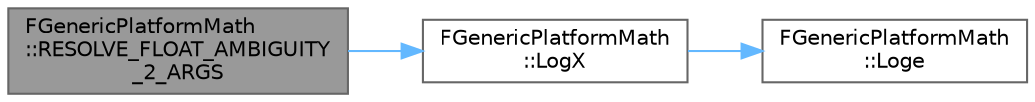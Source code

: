 digraph "FGenericPlatformMath::RESOLVE_FLOAT_AMBIGUITY_2_ARGS"
{
 // INTERACTIVE_SVG=YES
 // LATEX_PDF_SIZE
  bgcolor="transparent";
  edge [fontname=Helvetica,fontsize=10,labelfontname=Helvetica,labelfontsize=10];
  node [fontname=Helvetica,fontsize=10,shape=box,height=0.2,width=0.4];
  rankdir="LR";
  Node1 [id="Node000001",label="FGenericPlatformMath\l::RESOLVE_FLOAT_AMBIGUITY\l_2_ARGS",height=0.2,width=0.4,color="gray40", fillcolor="grey60", style="filled", fontcolor="black",tooltip=" "];
  Node1 -> Node2 [id="edge1_Node000001_Node000002",color="steelblue1",style="solid",tooltip=" "];
  Node2 [id="Node000002",label="FGenericPlatformMath\l::LogX",height=0.2,width=0.4,color="grey40", fillcolor="white", style="filled",URL="$dd/d7b/structFGenericPlatformMath.html#a618b2d22aeb0458b09d85f8f4a4525a0",tooltip=" "];
  Node2 -> Node3 [id="edge2_Node000002_Node000003",color="steelblue1",style="solid",tooltip=" "];
  Node3 [id="Node000003",label="FGenericPlatformMath\l::Loge",height=0.2,width=0.4,color="grey40", fillcolor="white", style="filled",URL="$dd/d7b/structFGenericPlatformMath.html#aff884f6700f9fe4de7418d88539c9386",tooltip=" "];
}
